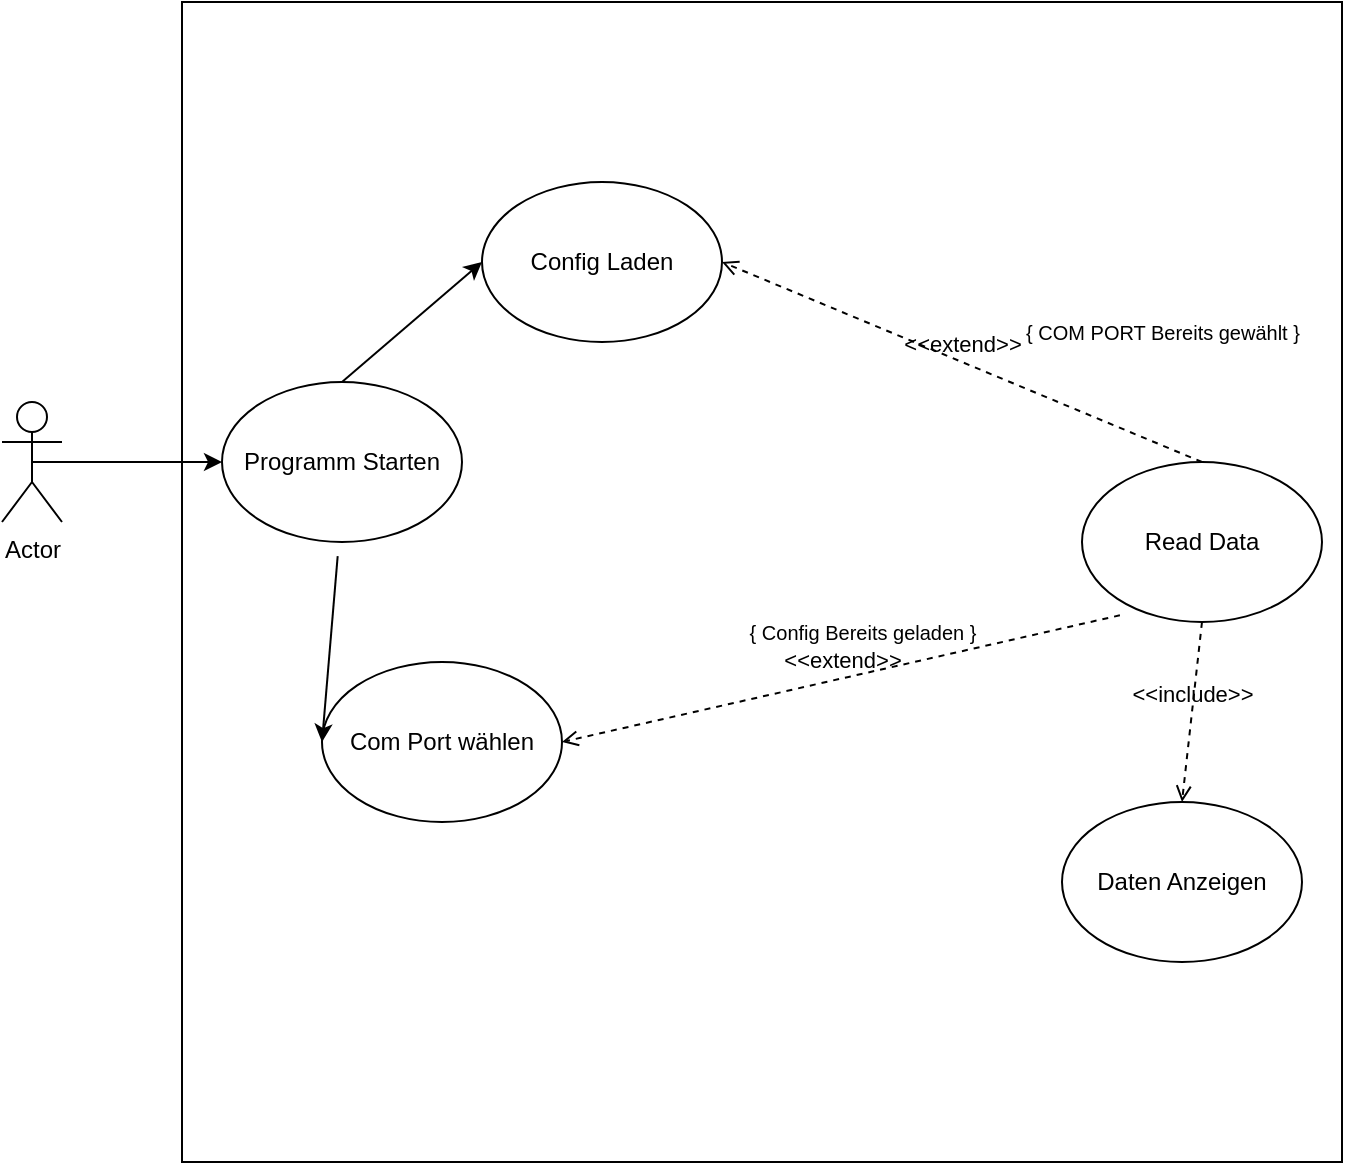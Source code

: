<mxfile version="21.2.6" type="github">
  <diagram name="Seite-1" id="cpmegDW4sDPgJqMAE3no">
    <mxGraphModel dx="1427" dy="869" grid="1" gridSize="10" guides="1" tooltips="1" connect="1" arrows="1" fold="1" page="1" pageScale="1" pageWidth="827" pageHeight="1169" math="0" shadow="0">
      <root>
        <mxCell id="0" />
        <mxCell id="1" parent="0" />
        <mxCell id="bXMx9pOzyWm36aar-IFf-9" style="edgeStyle=orthogonalEdgeStyle;rounded=0;orthogonalLoop=1;jettySize=auto;html=1;exitX=0.5;exitY=0.5;exitDx=0;exitDy=0;exitPerimeter=0;entryX=0;entryY=0.5;entryDx=0;entryDy=0;" parent="1" source="bXMx9pOzyWm36aar-IFf-1" target="bXMx9pOzyWm36aar-IFf-3" edge="1">
          <mxGeometry relative="1" as="geometry" />
        </mxCell>
        <mxCell id="bXMx9pOzyWm36aar-IFf-1" value="Actor" style="shape=umlActor;verticalLabelPosition=bottom;verticalAlign=top;html=1;outlineConnect=0;" parent="1" vertex="1">
          <mxGeometry x="90" y="360" width="30" height="60" as="geometry" />
        </mxCell>
        <mxCell id="bXMx9pOzyWm36aar-IFf-2" value="" style="whiteSpace=wrap;html=1;aspect=fixed;fillColor=none;" parent="1" vertex="1">
          <mxGeometry x="180" y="160" width="580" height="580" as="geometry" />
        </mxCell>
        <mxCell id="bXMx9pOzyWm36aar-IFf-3" value="Programm Starten" style="ellipse;whiteSpace=wrap;html=1;fillColor=none;" parent="1" vertex="1">
          <mxGeometry x="200" y="350" width="120" height="80" as="geometry" />
        </mxCell>
        <mxCell id="bXMx9pOzyWm36aar-IFf-4" value="Config Laden" style="ellipse;whiteSpace=wrap;html=1;fillColor=none;" parent="1" vertex="1">
          <mxGeometry x="330" y="250" width="120" height="80" as="geometry" />
        </mxCell>
        <mxCell id="bXMx9pOzyWm36aar-IFf-5" value="Com Port wählen" style="ellipse;whiteSpace=wrap;html=1;fillColor=none;" parent="1" vertex="1">
          <mxGeometry x="250" y="490" width="120" height="80" as="geometry" />
        </mxCell>
        <mxCell id="bXMx9pOzyWm36aar-IFf-11" value="Read Data" style="ellipse;whiteSpace=wrap;html=1;fillColor=none;" parent="1" vertex="1">
          <mxGeometry x="630" y="390" width="120" height="80" as="geometry" />
        </mxCell>
        <mxCell id="bXMx9pOzyWm36aar-IFf-12" value="Daten Anzeigen" style="ellipse;whiteSpace=wrap;html=1;fillColor=none;" parent="1" vertex="1">
          <mxGeometry x="620" y="560" width="120" height="80" as="geometry" />
        </mxCell>
        <mxCell id="eH923GGChcyp18OpyHSB-5" value="" style="endArrow=classic;html=1;rounded=0;exitX=0.5;exitY=0;exitDx=0;exitDy=0;entryX=0;entryY=0.5;entryDx=0;entryDy=0;" parent="1" source="bXMx9pOzyWm36aar-IFf-3" target="bXMx9pOzyWm36aar-IFf-4" edge="1">
          <mxGeometry width="50" height="50" relative="1" as="geometry">
            <mxPoint x="460" y="300" as="sourcePoint" />
            <mxPoint x="608" y="342" as="targetPoint" />
          </mxGeometry>
        </mxCell>
        <mxCell id="eH923GGChcyp18OpyHSB-7" value="" style="endArrow=classic;html=1;rounded=0;exitX=0.482;exitY=1.088;exitDx=0;exitDy=0;entryX=0;entryY=0.5;entryDx=0;entryDy=0;exitPerimeter=0;" parent="1" source="bXMx9pOzyWm36aar-IFf-3" target="bXMx9pOzyWm36aar-IFf-5" edge="1">
          <mxGeometry width="50" height="50" relative="1" as="geometry">
            <mxPoint x="270" y="360" as="sourcePoint" />
            <mxPoint x="340" y="300" as="targetPoint" />
          </mxGeometry>
        </mxCell>
        <mxCell id="-shsQGMzknbZDMwHBtw1-9" value="&amp;lt;&amp;lt;extend&amp;gt;&amp;gt;" style="html=1;verticalAlign=bottom;labelBackgroundColor=none;endArrow=open;endFill=0;dashed=1;rounded=0;exitX=0.158;exitY=0.958;exitDx=0;exitDy=0;entryX=1;entryY=0.5;entryDx=0;entryDy=0;exitPerimeter=0;" edge="1" parent="1" source="bXMx9pOzyWm36aar-IFf-11" target="bXMx9pOzyWm36aar-IFf-5">
          <mxGeometry width="160" relative="1" as="geometry">
            <mxPoint x="580" y="360" as="sourcePoint" />
            <mxPoint x="740" y="360" as="targetPoint" />
          </mxGeometry>
        </mxCell>
        <mxCell id="-shsQGMzknbZDMwHBtw1-10" value="&amp;lt;&amp;lt;extend&amp;gt;&amp;gt;" style="html=1;verticalAlign=bottom;labelBackgroundColor=none;endArrow=open;endFill=0;dashed=1;rounded=0;exitX=0.5;exitY=0;exitDx=0;exitDy=0;entryX=1;entryY=0.5;entryDx=0;entryDy=0;" edge="1" parent="1" source="bXMx9pOzyWm36aar-IFf-11" target="bXMx9pOzyWm36aar-IFf-4">
          <mxGeometry width="160" relative="1" as="geometry">
            <mxPoint x="664" y="360" as="sourcePoint" />
            <mxPoint x="490" y="348" as="targetPoint" />
          </mxGeometry>
        </mxCell>
        <mxCell id="-shsQGMzknbZDMwHBtw1-11" value="&lt;font style=&quot;font-size: 10px;&quot;&gt;{ COM PORT Bereits gewählt }&lt;/font&gt;" style="text;html=1;align=center;verticalAlign=middle;resizable=0;points=[];autosize=1;strokeColor=none;fillColor=none;" vertex="1" parent="1">
          <mxGeometry x="590" y="310" width="160" height="30" as="geometry" />
        </mxCell>
        <mxCell id="-shsQGMzknbZDMwHBtw1-12" value="&lt;font style=&quot;font-size: 10px;&quot;&gt;{&amp;nbsp;Config Bereits geladen&amp;nbsp;}&lt;/font&gt;" style="text;html=1;align=center;verticalAlign=middle;resizable=0;points=[];autosize=1;strokeColor=none;fillColor=none;" vertex="1" parent="1">
          <mxGeometry x="450" y="460" width="140" height="30" as="geometry" />
        </mxCell>
        <mxCell id="-shsQGMzknbZDMwHBtw1-14" value="&amp;lt;&amp;lt;include&amp;gt;&amp;gt;" style="html=1;verticalAlign=bottom;labelBackgroundColor=none;endArrow=open;endFill=0;dashed=1;rounded=0;exitX=0.5;exitY=1;exitDx=0;exitDy=0;entryX=0.5;entryY=0;entryDx=0;entryDy=0;" edge="1" parent="1" source="bXMx9pOzyWm36aar-IFf-11" target="bXMx9pOzyWm36aar-IFf-12">
          <mxGeometry width="160" relative="1" as="geometry">
            <mxPoint x="340" y="470" as="sourcePoint" />
            <mxPoint x="500" y="470" as="targetPoint" />
          </mxGeometry>
        </mxCell>
      </root>
    </mxGraphModel>
  </diagram>
</mxfile>
